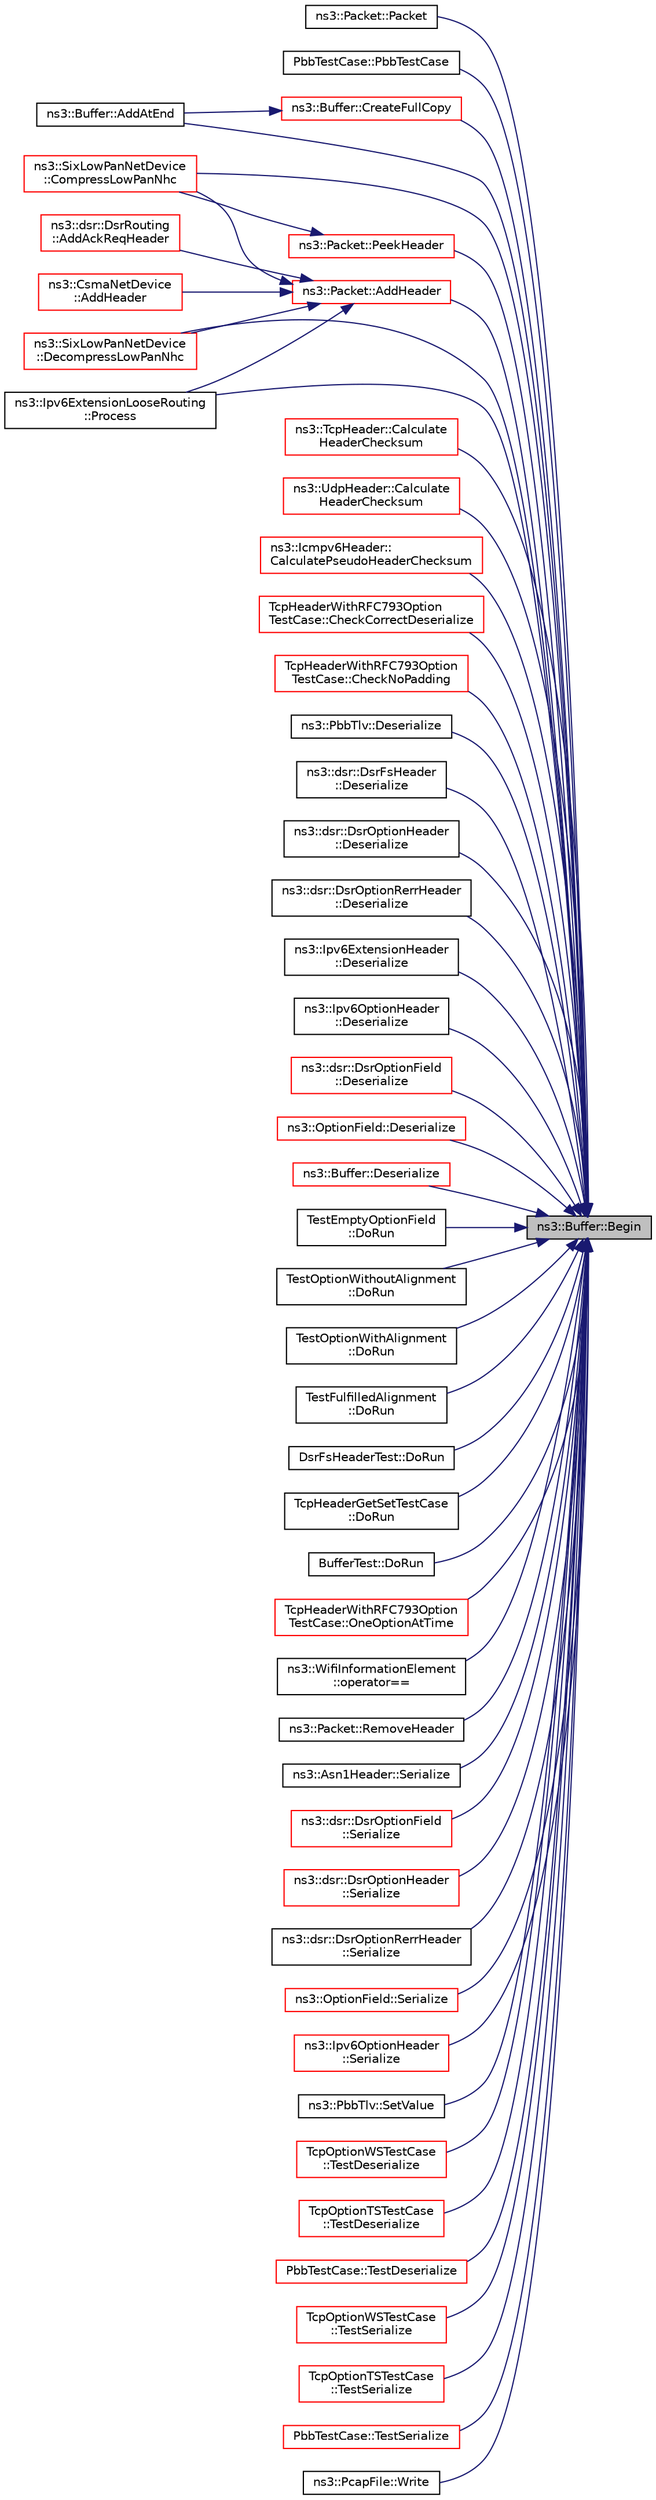 digraph "ns3::Buffer::Begin"
{
 // LATEX_PDF_SIZE
  edge [fontname="Helvetica",fontsize="10",labelfontname="Helvetica",labelfontsize="10"];
  node [fontname="Helvetica",fontsize="10",shape=record];
  rankdir="RL";
  Node1 [label="ns3::Buffer::Begin",height=0.2,width=0.4,color="black", fillcolor="grey75", style="filled", fontcolor="black",tooltip=" "];
  Node1 -> Node2 [dir="back",color="midnightblue",fontsize="10",style="solid",fontname="Helvetica"];
  Node2 [label="ns3::Packet::Packet",height=0.2,width=0.4,color="black", fillcolor="white", style="filled",URL="$classns3_1_1_packet.html#a7f6a0314efee85ac6cf4a64e05450538",tooltip="Create a packet with payload filled with the content of this buffer."];
  Node1 -> Node3 [dir="back",color="midnightblue",fontsize="10",style="solid",fontname="Helvetica"];
  Node3 [label="PbbTestCase::PbbTestCase",height=0.2,width=0.4,color="black", fillcolor="white", style="filled",URL="$class_pbb_test_case.html#aad11415643c1af39d71248174298dd6b",tooltip="Constructor."];
  Node1 -> Node4 [dir="back",color="midnightblue",fontsize="10",style="solid",fontname="Helvetica"];
  Node4 [label="ns3::Buffer::AddAtEnd",height=0.2,width=0.4,color="black", fillcolor="white", style="filled",URL="$classns3_1_1_buffer.html#a60211196881cfccb64f67d71449eda83",tooltip=" "];
  Node1 -> Node5 [dir="back",color="midnightblue",fontsize="10",style="solid",fontname="Helvetica"];
  Node5 [label="ns3::Packet::AddHeader",height=0.2,width=0.4,color="red", fillcolor="white", style="filled",URL="$classns3_1_1_packet.html#a465108c595a0bc592095cbcab1832ed8",tooltip="Add header to this packet."];
  Node5 -> Node6 [dir="back",color="midnightblue",fontsize="10",style="solid",fontname="Helvetica"];
  Node6 [label="ns3::dsr::DsrRouting\l::AddAckReqHeader",height=0.2,width=0.4,color="red", fillcolor="white", style="filled",URL="$classns3_1_1dsr_1_1_dsr_routing.html#a8ce910f1c56dc238ff98117c784c4541",tooltip="This function is called to add ack request header for network acknowledgement."];
  Node5 -> Node29 [dir="back",color="midnightblue",fontsize="10",style="solid",fontname="Helvetica"];
  Node29 [label="ns3::CsmaNetDevice\l::AddHeader",height=0.2,width=0.4,color="red", fillcolor="white", style="filled",URL="$classns3_1_1_csma_net_device.html#a736bf6ce5851ace677f8fc693a92855c",tooltip="Adds the necessary headers and trailers to a packet of data in order to respect the packet type."];
  Node5 -> Node120 [dir="back",color="midnightblue",fontsize="10",style="solid",fontname="Helvetica"];
  Node120 [label="ns3::SixLowPanNetDevice\l::CompressLowPanNhc",height=0.2,width=0.4,color="red", fillcolor="white", style="filled",URL="$classns3_1_1_six_low_pan_net_device.html#a41d34fd1612e7e6911614fadfef6ab67",tooltip="Compress the headers according to NHC compression."];
  Node5 -> Node147 [dir="back",color="midnightblue",fontsize="10",style="solid",fontname="Helvetica"];
  Node147 [label="ns3::SixLowPanNetDevice\l::DecompressLowPanNhc",height=0.2,width=0.4,color="red", fillcolor="white", style="filled",URL="$classns3_1_1_six_low_pan_net_device.html#af69701425fa2e02ab4a7fdcd1db99cc8",tooltip="Decompress the headers according to NHC compression."];
  Node5 -> Node351 [dir="back",color="midnightblue",fontsize="10",style="solid",fontname="Helvetica"];
  Node351 [label="ns3::Ipv6ExtensionLooseRouting\l::Process",height=0.2,width=0.4,color="black", fillcolor="white", style="filled",URL="$classns3_1_1_ipv6_extension_loose_routing.html#ab73c109952d780d1eb52c2f7c144e546",tooltip="Process method Called from Ipv6L3Protocol::Receive."];
  Node1 -> Node654 [dir="back",color="midnightblue",fontsize="10",style="solid",fontname="Helvetica"];
  Node654 [label="ns3::TcpHeader::Calculate\lHeaderChecksum",height=0.2,width=0.4,color="red", fillcolor="white", style="filled",URL="$classns3_1_1_tcp_header.html#aa57fcc161d91b80483c757468303a50d",tooltip="Calculate the header checksum."];
  Node1 -> Node662 [dir="back",color="midnightblue",fontsize="10",style="solid",fontname="Helvetica"];
  Node662 [label="ns3::UdpHeader::Calculate\lHeaderChecksum",height=0.2,width=0.4,color="red", fillcolor="white", style="filled",URL="$classns3_1_1_udp_header.html#a2826d7fc12f1fc610053662b10661491",tooltip="Calculate the header checksum."];
  Node1 -> Node665 [dir="back",color="midnightblue",fontsize="10",style="solid",fontname="Helvetica"];
  Node665 [label="ns3::Icmpv6Header::\lCalculatePseudoHeaderChecksum",height=0.2,width=0.4,color="red", fillcolor="white", style="filled",URL="$classns3_1_1_icmpv6_header.html#aa0598a05dad2904576ed853885f4ed40",tooltip="Calculate pseudo header checksum for IPv6."];
  Node1 -> Node656 [dir="back",color="midnightblue",fontsize="10",style="solid",fontname="Helvetica"];
  Node656 [label="TcpHeaderWithRFC793Option\lTestCase::CheckCorrectDeserialize",height=0.2,width=0.4,color="red", fillcolor="white", style="filled",URL="$class_tcp_header_with_r_f_c793_option_test_case.html#ad8478f3d6d33caa92f933389f8d8419b",tooltip="Check the correct header deserialization."];
  Node1 -> Node661 [dir="back",color="midnightblue",fontsize="10",style="solid",fontname="Helvetica"];
  Node661 [label="TcpHeaderWithRFC793Option\lTestCase::CheckNoPadding",height=0.2,width=0.4,color="red", fillcolor="white", style="filled",URL="$class_tcp_header_with_r_f_c793_option_test_case.html#ac054655b0adbd8c76eab91590eb246c4",tooltip="Check an header for the correct padding."];
  Node1 -> Node120 [dir="back",color="midnightblue",fontsize="10",style="solid",fontname="Helvetica"];
  Node1 -> Node666 [dir="back",color="midnightblue",fontsize="10",style="solid",fontname="Helvetica"];
  Node666 [label="ns3::Buffer::CreateFullCopy",height=0.2,width=0.4,color="red", fillcolor="white", style="filled",URL="$classns3_1_1_buffer.html#a7abfb0fd24f39d23519b3280e1a7f404",tooltip="Create a full copy of the buffer, including all the internal structures."];
  Node666 -> Node4 [dir="back",color="midnightblue",fontsize="10",style="solid",fontname="Helvetica"];
  Node1 -> Node147 [dir="back",color="midnightblue",fontsize="10",style="solid",fontname="Helvetica"];
  Node1 -> Node682 [dir="back",color="midnightblue",fontsize="10",style="solid",fontname="Helvetica"];
  Node682 [label="ns3::PbbTlv::Deserialize",height=0.2,width=0.4,color="black", fillcolor="white", style="filled",URL="$classns3_1_1_pbb_tlv.html#af1d0a54c2c334935bac7570889b275e4",tooltip="Deserializes a TLV from the specified buffer."];
  Node1 -> Node683 [dir="back",color="midnightblue",fontsize="10",style="solid",fontname="Helvetica"];
  Node683 [label="ns3::dsr::DsrFsHeader\l::Deserialize",height=0.2,width=0.4,color="black", fillcolor="white", style="filled",URL="$classns3_1_1dsr_1_1_dsr_fs_header.html#acb5736dd005d323eefae5cc9db9eb5b9",tooltip="Deserialize the packet."];
  Node1 -> Node684 [dir="back",color="midnightblue",fontsize="10",style="solid",fontname="Helvetica"];
  Node684 [label="ns3::dsr::DsrOptionHeader\l::Deserialize",height=0.2,width=0.4,color="black", fillcolor="white", style="filled",URL="$classns3_1_1dsr_1_1_dsr_option_header.html#ab44c93c37011591950bb95730c1c5b06",tooltip="Deserialize the packet."];
  Node1 -> Node685 [dir="back",color="midnightblue",fontsize="10",style="solid",fontname="Helvetica"];
  Node685 [label="ns3::dsr::DsrOptionRerrHeader\l::Deserialize",height=0.2,width=0.4,color="black", fillcolor="white", style="filled",URL="$classns3_1_1dsr_1_1_dsr_option_rerr_header.html#ab8bc84d5e10a371524ed37035db5dbec",tooltip="Deserialize the packet."];
  Node1 -> Node686 [dir="back",color="midnightblue",fontsize="10",style="solid",fontname="Helvetica"];
  Node686 [label="ns3::Ipv6ExtensionHeader\l::Deserialize",height=0.2,width=0.4,color="black", fillcolor="white", style="filled",URL="$classns3_1_1_ipv6_extension_header.html#a20381aa4706f87bd373604ea53f3488f",tooltip="Deserialize the packet."];
  Node1 -> Node687 [dir="back",color="midnightblue",fontsize="10",style="solid",fontname="Helvetica"];
  Node687 [label="ns3::Ipv6OptionHeader\l::Deserialize",height=0.2,width=0.4,color="black", fillcolor="white", style="filled",URL="$classns3_1_1_ipv6_option_header.html#a8645f1d17686431f177f7d5f3c38380e",tooltip="Deserialize the packet."];
  Node1 -> Node688 [dir="back",color="midnightblue",fontsize="10",style="solid",fontname="Helvetica"];
  Node688 [label="ns3::dsr::DsrOptionField\l::Deserialize",height=0.2,width=0.4,color="red", fillcolor="white", style="filled",URL="$classns3_1_1dsr_1_1_dsr_option_field.html#a18a58a88b2ba6ffc94669771647e586c",tooltip="Deserialize the packet."];
  Node1 -> Node690 [dir="back",color="midnightblue",fontsize="10",style="solid",fontname="Helvetica"];
  Node690 [label="ns3::OptionField::Deserialize",height=0.2,width=0.4,color="red", fillcolor="white", style="filled",URL="$classns3_1_1_option_field.html#a6a74e16b63ee19bcfa20c9b6a8833dad",tooltip="Deserialize the packet."];
  Node1 -> Node693 [dir="back",color="midnightblue",fontsize="10",style="solid",fontname="Helvetica"];
  Node693 [label="ns3::Buffer::Deserialize",height=0.2,width=0.4,color="red", fillcolor="white", style="filled",URL="$classns3_1_1_buffer.html#add89f12664174aa29c08264af66437ad",tooltip=" "];
  Node1 -> Node669 [dir="back",color="midnightblue",fontsize="10",style="solid",fontname="Helvetica"];
  Node669 [label="TestEmptyOptionField\l::DoRun",height=0.2,width=0.4,color="black", fillcolor="white", style="filled",URL="$class_test_empty_option_field.html#a5fdbca025c0d3629d42cd00050de73fb",tooltip="Implementation to actually run this TestCase."];
  Node1 -> Node670 [dir="back",color="midnightblue",fontsize="10",style="solid",fontname="Helvetica"];
  Node670 [label="TestOptionWithoutAlignment\l::DoRun",height=0.2,width=0.4,color="black", fillcolor="white", style="filled",URL="$class_test_option_without_alignment.html#a23bf45b7de739a1c5b2521dee904e95b",tooltip="Implementation to actually run this TestCase."];
  Node1 -> Node671 [dir="back",color="midnightblue",fontsize="10",style="solid",fontname="Helvetica"];
  Node671 [label="TestOptionWithAlignment\l::DoRun",height=0.2,width=0.4,color="black", fillcolor="white", style="filled",URL="$class_test_option_with_alignment.html#ae7937fcdd2ae8bc2790c5d7841ca22cb",tooltip="Implementation to actually run this TestCase."];
  Node1 -> Node672 [dir="back",color="midnightblue",fontsize="10",style="solid",fontname="Helvetica"];
  Node672 [label="TestFulfilledAlignment\l::DoRun",height=0.2,width=0.4,color="black", fillcolor="white", style="filled",URL="$class_test_fulfilled_alignment.html#a5dbd0147961608bca7a80c0cd08d8f81",tooltip="Implementation to actually run this TestCase."];
  Node1 -> Node673 [dir="back",color="midnightblue",fontsize="10",style="solid",fontname="Helvetica"];
  Node673 [label="DsrFsHeaderTest::DoRun",height=0.2,width=0.4,color="black", fillcolor="white", style="filled",URL="$class_dsr_fs_header_test.html#ac2495c11d1b567cebc81c0b0668f88b6",tooltip="Implementation to actually run this TestCase."];
  Node1 -> Node658 [dir="back",color="midnightblue",fontsize="10",style="solid",fontname="Helvetica"];
  Node658 [label="TcpHeaderGetSetTestCase\l::DoRun",height=0.2,width=0.4,color="black", fillcolor="white", style="filled",URL="$class_tcp_header_get_set_test_case.html#ae5c6a3e802b8648d197d5a22509acf49",tooltip="Implementation to actually run this TestCase."];
  Node1 -> Node674 [dir="back",color="midnightblue",fontsize="10",style="solid",fontname="Helvetica"];
  Node674 [label="BufferTest::DoRun",height=0.2,width=0.4,color="black", fillcolor="white", style="filled",URL="$class_buffer_test.html#a4ffd025f50c962366167daef7df0ac58",tooltip="Implementation to actually run this TestCase."];
  Node1 -> Node659 [dir="back",color="midnightblue",fontsize="10",style="solid",fontname="Helvetica"];
  Node659 [label="TcpHeaderWithRFC793Option\lTestCase::OneOptionAtTime",height=0.2,width=0.4,color="red", fillcolor="white", style="filled",URL="$class_tcp_header_with_r_f_c793_option_test_case.html#a4f736353f198886b49418a84756e48de",tooltip="Check an header with only one kind of option."];
  Node1 -> Node677 [dir="back",color="midnightblue",fontsize="10",style="solid",fontname="Helvetica"];
  Node677 [label="ns3::WifiInformationElement\l::operator==",height=0.2,width=0.4,color="black", fillcolor="white", style="filled",URL="$classns3_1_1_wifi_information_element.html#a75fdda2e8009a87c8f2b255454ac0110",tooltip="Compare two IEs for equality by ID & Length, and then through memcmp of serialised version."];
  Node1 -> Node696 [dir="back",color="midnightblue",fontsize="10",style="solid",fontname="Helvetica"];
  Node696 [label="ns3::Packet::PeekHeader",height=0.2,width=0.4,color="red", fillcolor="white", style="filled",URL="$classns3_1_1_packet.html#acc152757db7d44974640b089335b7003",tooltip="Deserialize but does not remove the header from the internal buffer."];
  Node696 -> Node120 [dir="back",color="midnightblue",fontsize="10",style="solid",fontname="Helvetica"];
  Node1 -> Node351 [dir="back",color="midnightblue",fontsize="10",style="solid",fontname="Helvetica"];
  Node1 -> Node807 [dir="back",color="midnightblue",fontsize="10",style="solid",fontname="Helvetica"];
  Node807 [label="ns3::Packet::RemoveHeader",height=0.2,width=0.4,color="black", fillcolor="white", style="filled",URL="$classns3_1_1_packet.html#a575415d53459792269f7109ac8d92010",tooltip="Deserialize and remove the header from the internal buffer."];
  Node1 -> Node808 [dir="back",color="midnightblue",fontsize="10",style="solid",fontname="Helvetica"];
  Node808 [label="ns3::Asn1Header::Serialize",height=0.2,width=0.4,color="black", fillcolor="white", style="filled",URL="$classns3_1_1_asn1_header.html#aced040013e866fbdfe83e85576b4870c",tooltip=" "];
  Node1 -> Node809 [dir="back",color="midnightblue",fontsize="10",style="solid",fontname="Helvetica"];
  Node809 [label="ns3::dsr::DsrOptionField\l::Serialize",height=0.2,width=0.4,color="red", fillcolor="white", style="filled",URL="$classns3_1_1dsr_1_1_dsr_option_field.html#a028a561b6e4e9361ada24834bc5cb6ef",tooltip="Serialize all added options."];
  Node1 -> Node811 [dir="back",color="midnightblue",fontsize="10",style="solid",fontname="Helvetica"];
  Node811 [label="ns3::dsr::DsrOptionHeader\l::Serialize",height=0.2,width=0.4,color="red", fillcolor="white", style="filled",URL="$classns3_1_1dsr_1_1_dsr_option_header.html#a65237001476f25a42b52b81d0a2ce572",tooltip="Serialize the packet."];
  Node1 -> Node813 [dir="back",color="midnightblue",fontsize="10",style="solid",fontname="Helvetica"];
  Node813 [label="ns3::dsr::DsrOptionRerrHeader\l::Serialize",height=0.2,width=0.4,color="black", fillcolor="white", style="filled",URL="$classns3_1_1dsr_1_1_dsr_option_rerr_header.html#a083d7dd6be61abeef0b36dfe032b6cac",tooltip="Serialize the packet."];
  Node1 -> Node814 [dir="back",color="midnightblue",fontsize="10",style="solid",fontname="Helvetica"];
  Node814 [label="ns3::OptionField::Serialize",height=0.2,width=0.4,color="red", fillcolor="white", style="filled",URL="$classns3_1_1_option_field.html#a38e1659b3c044fc032134ccc0ba66121",tooltip="Serialize all added options."];
  Node1 -> Node817 [dir="back",color="midnightblue",fontsize="10",style="solid",fontname="Helvetica"];
  Node817 [label="ns3::Ipv6OptionHeader\l::Serialize",height=0.2,width=0.4,color="red", fillcolor="white", style="filled",URL="$classns3_1_1_ipv6_option_header.html#a0ab697df2b1a5afc927befdbba6c8da0",tooltip="Serialize the packet."];
  Node1 -> Node819 [dir="back",color="midnightblue",fontsize="10",style="solid",fontname="Helvetica"];
  Node819 [label="ns3::PbbTlv::SetValue",height=0.2,width=0.4,color="black", fillcolor="white", style="filled",URL="$classns3_1_1_pbb_tlv.html#aaf48b2b695845f0a747dff11370c393e",tooltip="Sets the value of this message to a buffer with the specified data."];
  Node1 -> Node820 [dir="back",color="midnightblue",fontsize="10",style="solid",fontname="Helvetica"];
  Node820 [label="TcpOptionWSTestCase\l::TestDeserialize",height=0.2,width=0.4,color="red", fillcolor="white", style="filled",URL="$class_tcp_option_w_s_test_case.html#a345cb1defb9412d11084af2c99bd32e9",tooltip="Deserialization test."];
  Node1 -> Node822 [dir="back",color="midnightblue",fontsize="10",style="solid",fontname="Helvetica"];
  Node822 [label="TcpOptionTSTestCase\l::TestDeserialize",height=0.2,width=0.4,color="red", fillcolor="white", style="filled",URL="$class_tcp_option_t_s_test_case.html#aadd81683ca04ef16306e8571c67dcf65",tooltip="Deserialization test."];
  Node1 -> Node824 [dir="back",color="midnightblue",fontsize="10",style="solid",fontname="Helvetica"];
  Node824 [label="PbbTestCase::TestDeserialize",height=0.2,width=0.4,color="red", fillcolor="white", style="filled",URL="$class_pbb_test_case.html#a94ee7e29255773f0ea94597fd0af89ff",tooltip="Deserialization."];
  Node1 -> Node825 [dir="back",color="midnightblue",fontsize="10",style="solid",fontname="Helvetica"];
  Node825 [label="TcpOptionWSTestCase\l::TestSerialize",height=0.2,width=0.4,color="red", fillcolor="white", style="filled",URL="$class_tcp_option_w_s_test_case.html#a01e4f68295082d8a146f561a6c727d45",tooltip="Serialization test."];
  Node1 -> Node826 [dir="back",color="midnightblue",fontsize="10",style="solid",fontname="Helvetica"];
  Node826 [label="TcpOptionTSTestCase\l::TestSerialize",height=0.2,width=0.4,color="red", fillcolor="white", style="filled",URL="$class_tcp_option_t_s_test_case.html#a14597883403704320352bf1caad38777",tooltip="Serialization test."];
  Node1 -> Node680 [dir="back",color="midnightblue",fontsize="10",style="solid",fontname="Helvetica"];
  Node680 [label="PbbTestCase::TestSerialize",height=0.2,width=0.4,color="red", fillcolor="white", style="filled",URL="$class_pbb_test_case.html#af46a68e3ac1ac6a3acba3db64974cba8",tooltip="Serialization."];
  Node1 -> Node827 [dir="back",color="midnightblue",fontsize="10",style="solid",fontname="Helvetica"];
  Node827 [label="ns3::PcapFile::Write",height=0.2,width=0.4,color="black", fillcolor="white", style="filled",URL="$classns3_1_1_pcap_file.html#a057ede1e4feda72362d20d7f14c4e836",tooltip="Write next packet to file."];
}
